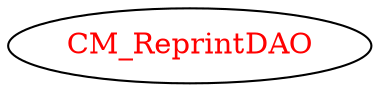 digraph dependencyGraph {
 concentrate=true;
 ranksep="2.0";
 rankdir="LR"; 
 splines="ortho";
"CM_ReprintDAO" [fontcolor="red"];
}